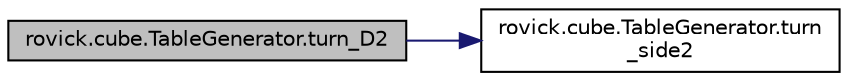 digraph "rovick.cube.TableGenerator.turn_D2"
{
  edge [fontname="Helvetica",fontsize="10",labelfontname="Helvetica",labelfontsize="10"];
  node [fontname="Helvetica",fontsize="10",shape=record];
  rankdir="LR";
  Node0 [label="rovick.cube.TableGenerator.turn_D2",height=0.2,width=0.4,color="black", fillcolor="grey75", style="filled", fontcolor="black"];
  Node0 -> Node1 [color="midnightblue",fontsize="10",style="solid",fontname="Helvetica"];
  Node1 [label="rovick.cube.TableGenerator.turn\l_side2",height=0.2,width=0.4,color="black", fillcolor="white", style="filled",URL="$classrovick_1_1cube_1_1_table_generator_ad20f0ddf20bd858bb561a7d54c7f7d48.html#ad20f0ddf20bd858bb561a7d54c7f7d48"];
}
